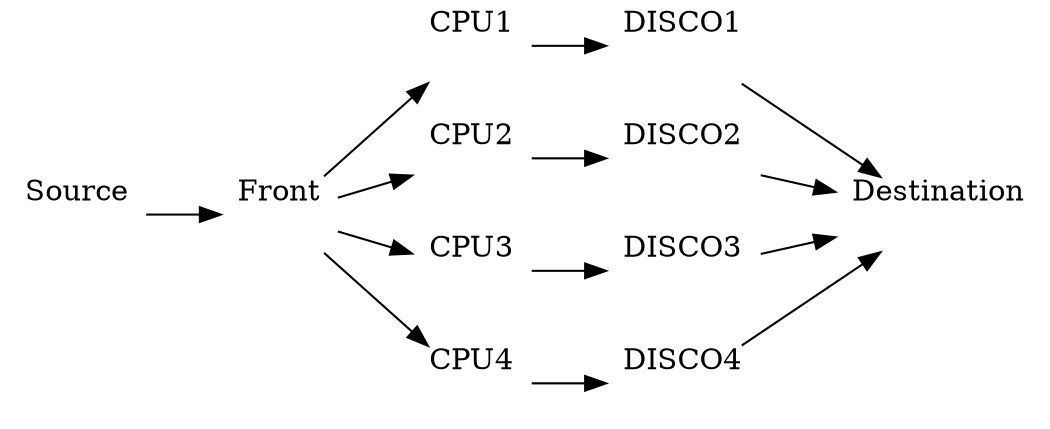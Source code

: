 digraph modelo2 {
	comment=" 600 0 0 0 True False 0 10 " rankdir=LR
	0 [label=Source comment=1 image="Rsource.gif" labelloc=t shape=plaintext]
	1 [label=Front comment=" 2 1 1 1 0.1 " image="R1x1.gif" labelloc=t shape=plaintext]
	2 [label=CPU1 comment=" 2 None 1 None 0.325 " image="R1x1.gif" labelloc=t shape=plaintext]
	3 [label=CPU2 comment=" 2 None 1 None 0.325 " image="R1x1.gif" labelloc=t shape=plaintext]
	4 [label=CPU3 comment=" 2 None 1 None 0.325 " image="R1x1.gif" labelloc=t shape=plaintext]
	5 [label=CPU4 comment=" 2 None 1 None 0.325 " image="R1x1.gif" labelloc=t shape=plaintext]
	6 [label=DISCO1 comment=" 2 None 1 None 3.250 " image="R1x1.gif" labelloc=t shape=plaintext]
	7 [label=DISCO2 comment=" 2 None 1 None 3.250 " image="R1x1.gif" labelloc=t shape=plaintext]
	8 [label=DISCO3 comment=" 2 None 1 None 3.250 " image="R1x1.gif" labelloc=t shape=plaintext]
	9 [label=DISCO4 comment=" 2 None 1 None 3.250 " image="R1x1.gif" labelloc=t shape=plaintext]
	10 [label=Destination comment=3 image="REnd.gif" labelloc=t shape=plaintext]
	0 -> 1 [comment=100]
	1 -> 2 [comment=25]
	1 -> 3 [comment=25]
	1 -> 4 [comment=25]
	1 -> 5 [comment=25]
	2 -> 6 [comment=100]
	3 -> 7 [comment=100]
	4 -> 8 [comment=100]
	5 -> 9 [comment=100]
	6 -> 10 [comment=100]
	7 -> 10 [comment=100]
	8 -> 10 [comment=100]
	9 -> 10 [comment=100]
}
